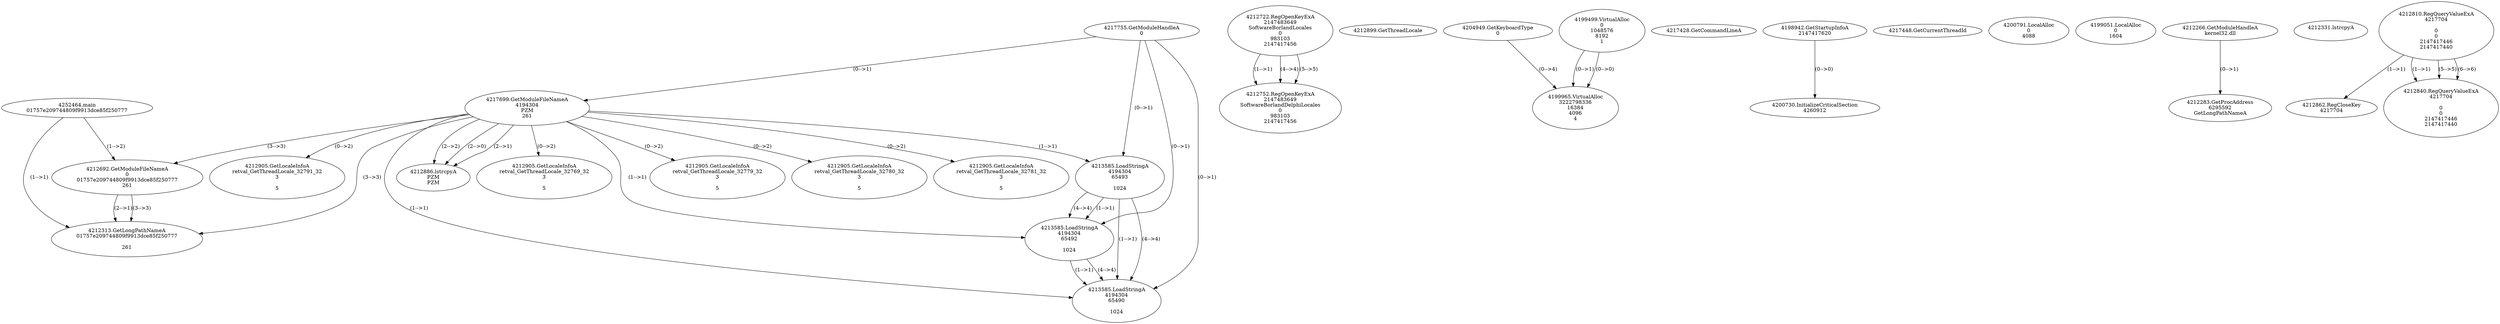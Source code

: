 // Global SCDG with merge call
digraph {
	0 [label="4252464.main
01757e209744809f9913dce85f250777"]
	1 [label="4217755.GetModuleHandleA
0"]
	2 [label="4217699.GetModuleFileNameA
4194304
PZM
261"]
	1 -> 2 [label="(0-->1)"]
	3 [label="4212692.GetModuleFileNameA
0
01757e209744809f9913dce85f250777
261"]
	0 -> 3 [label="(1-->2)"]
	2 -> 3 [label="(3-->3)"]
	4 [label="4212722.RegOpenKeyExA
2147483649
Software\Borland\Locales
0
983103
2147417456"]
	5 [label="4212752.RegOpenKeyExA
2147483649
Software\Borland\Delphi\Locales
0
983103
2147417456"]
	4 -> 5 [label="(1-->1)"]
	4 -> 5 [label="(4-->4)"]
	4 -> 5 [label="(5-->5)"]
	6 [label="4212886.lstrcpyA
PZM
PZM"]
	2 -> 6 [label="(2-->1)"]
	2 -> 6 [label="(2-->2)"]
	2 -> 6 [label="(2-->0)"]
	7 [label="4212899.GetThreadLocale
"]
	8 [label="4212905.GetLocaleInfoA
retval_GetThreadLocale_32769_32
3

5"]
	2 -> 8 [label="(0-->2)"]
	9 [label="4204949.GetKeyboardType
0"]
	10 [label="4217428.GetCommandLineA
"]
	11 [label="4198942.GetStartupInfoA
2147417620"]
	12 [label="4217448.GetCurrentThreadId
"]
	13 [label="4213585.LoadStringA
4194304
65493

1024"]
	1 -> 13 [label="(0-->1)"]
	2 -> 13 [label="(1-->1)"]
	14 [label="4213585.LoadStringA
4194304
65492

1024"]
	1 -> 14 [label="(0-->1)"]
	2 -> 14 [label="(1-->1)"]
	13 -> 14 [label="(1-->1)"]
	13 -> 14 [label="(4-->4)"]
	15 [label="4200730.InitializeCriticalSection
4260912"]
	11 -> 15 [label="(0-->0)"]
	16 [label="4200791.LocalAlloc
0
4088"]
	17 [label="4199499.VirtualAlloc
0
1048576
8192
1"]
	18 [label="4199051.LocalAlloc
0
1604"]
	19 [label="4199965.VirtualAlloc
3222798336
16384
4096
4"]
	17 -> 19 [label="(0-->1)"]
	9 -> 19 [label="(0-->4)"]
	17 -> 19 [label="(0-->0)"]
	20 [label="4212266.GetModuleHandleA
kernel32.dll"]
	21 [label="4212283.GetProcAddress
6295592
GetLongPathNameA"]
	20 -> 21 [label="(0-->1)"]
	22 [label="4212313.GetLongPathNameA
01757e209744809f9913dce85f250777

261"]
	0 -> 22 [label="(1-->1)"]
	3 -> 22 [label="(2-->1)"]
	2 -> 22 [label="(3-->3)"]
	3 -> 22 [label="(3-->3)"]
	23 [label="4212331.lstrcpyA

"]
	24 [label="4212810.RegQueryValueExA
4217704

0
0
2147417446
2147417440"]
	25 [label="4212862.RegCloseKey
4217704"]
	24 -> 25 [label="(1-->1)"]
	26 [label="4212905.GetLocaleInfoA
retval_GetThreadLocale_32779_32
3

5"]
	2 -> 26 [label="(0-->2)"]
	27 [label="4212840.RegQueryValueExA
4217704

0
0
2147417446
2147417440"]
	24 -> 27 [label="(1-->1)"]
	24 -> 27 [label="(5-->5)"]
	24 -> 27 [label="(6-->6)"]
	28 [label="4212905.GetLocaleInfoA
retval_GetThreadLocale_32780_32
3

5"]
	2 -> 28 [label="(0-->2)"]
	29 [label="4212905.GetLocaleInfoA
retval_GetThreadLocale_32781_32
3

5"]
	2 -> 29 [label="(0-->2)"]
	30 [label="4212905.GetLocaleInfoA
retval_GetThreadLocale_32791_32
3

5"]
	2 -> 30 [label="(0-->2)"]
	31 [label="4213585.LoadStringA
4194304
65490

1024"]
	1 -> 31 [label="(0-->1)"]
	2 -> 31 [label="(1-->1)"]
	13 -> 31 [label="(1-->1)"]
	14 -> 31 [label="(1-->1)"]
	13 -> 31 [label="(4-->4)"]
	14 -> 31 [label="(4-->4)"]
}
